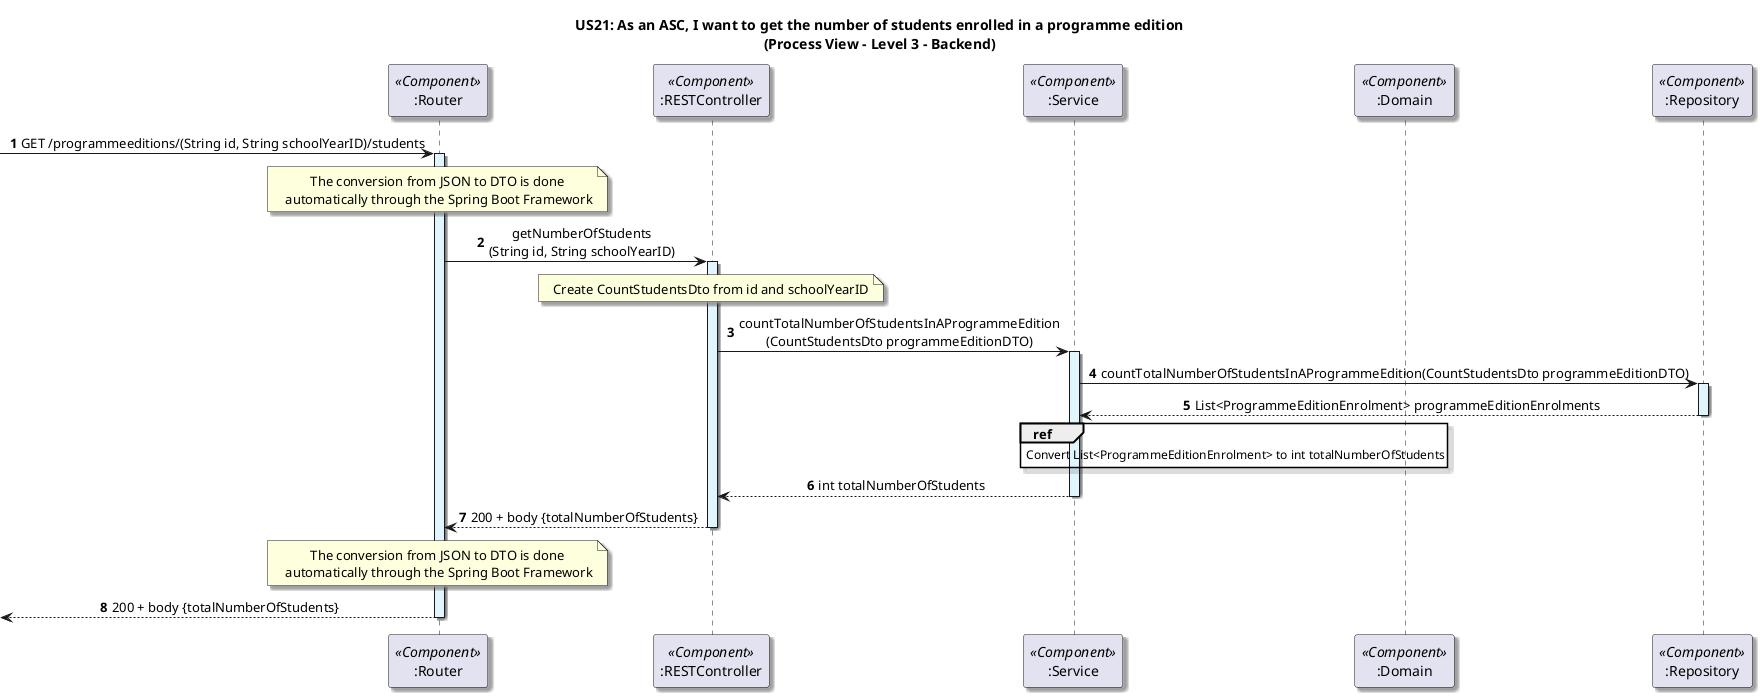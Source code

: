 @startuml

title US21: As an ASC, I want to get the number of students enrolled in a programme edition\n(Process View - Level 3 - Backend)

skinparam defaultTextAlignment center
skinparam shadowing true

autonumber

participant ":Router" as router <<Component>>
participant ":RESTController" as controller <<Component>>
participant ":Service" as service <<Component>>
participant ":Domain" as domain <<Component>>
participant ":Repository" as repository <<Component>>

-> router: GET /programmeeditions/(String id, String schoolYearID)/students
activate router #E1F5FE

note over router: The conversion from JSON to DTO is done\n automatically through the Spring Boot Framework

router -> controller: getNumberOfStudents\n(String id, String schoolYearID)
activate controller #E1F5FE
note over controller
Create CountStudentsDto from id and schoolYearID
end note
controller -> service: countTotalNumberOfStudentsInAProgrammeEdition\n(CountStudentsDto programmeEditionDTO)
activate service #E1F5FE


service -> repository: countTotalNumberOfStudentsInAProgrammeEdition(CountStudentsDto programmeEditionDTO)
activate repository #E1F5FE

repository --> service:List<ProgrammeEditionEnrolment> programmeEditionEnrolments
deactivate repository

ref over service
    Convert List<ProgrammeEditionEnrolment> to int totalNumberOfStudents
end

service --> controller: int totalNumberOfStudents
deactivate service

controller --> router: 200 + body {totalNumberOfStudents}
deactivate controller

note over router: The conversion from JSON to DTO is done\n automatically through the Spring Boot Framework

<-- router: 200 + body {totalNumberOfStudents}
deactivate router

@enduml
